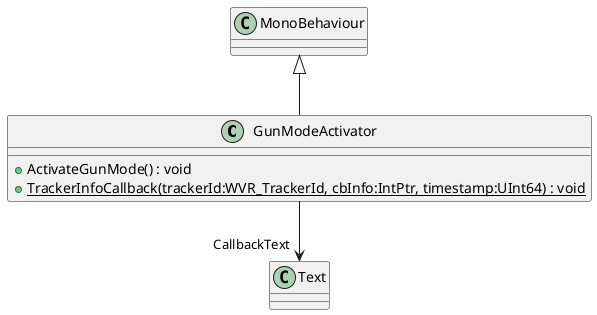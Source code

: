 @startuml
class GunModeActivator {
    + ActivateGunMode() : void
    + {static} TrackerInfoCallback(trackerId:WVR_TrackerId, cbInfo:IntPtr, timestamp:UInt64) : void
}
MonoBehaviour <|-- GunModeActivator
GunModeActivator --> "CallbackText" Text
@enduml
